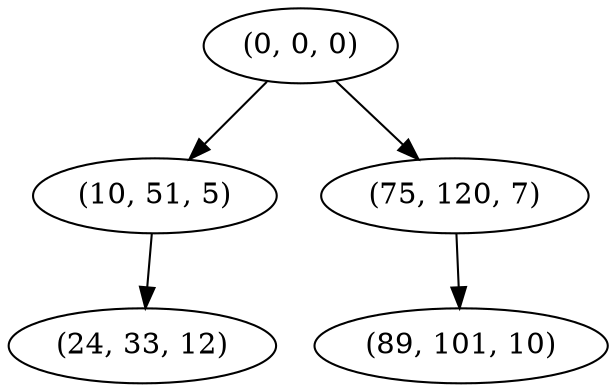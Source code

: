 digraph tree {
    "(0, 0, 0)";
    "(10, 51, 5)";
    "(24, 33, 12)";
    "(75, 120, 7)";
    "(89, 101, 10)";
    "(0, 0, 0)" -> "(10, 51, 5)";
    "(0, 0, 0)" -> "(75, 120, 7)";
    "(10, 51, 5)" -> "(24, 33, 12)";
    "(75, 120, 7)" -> "(89, 101, 10)";
}
